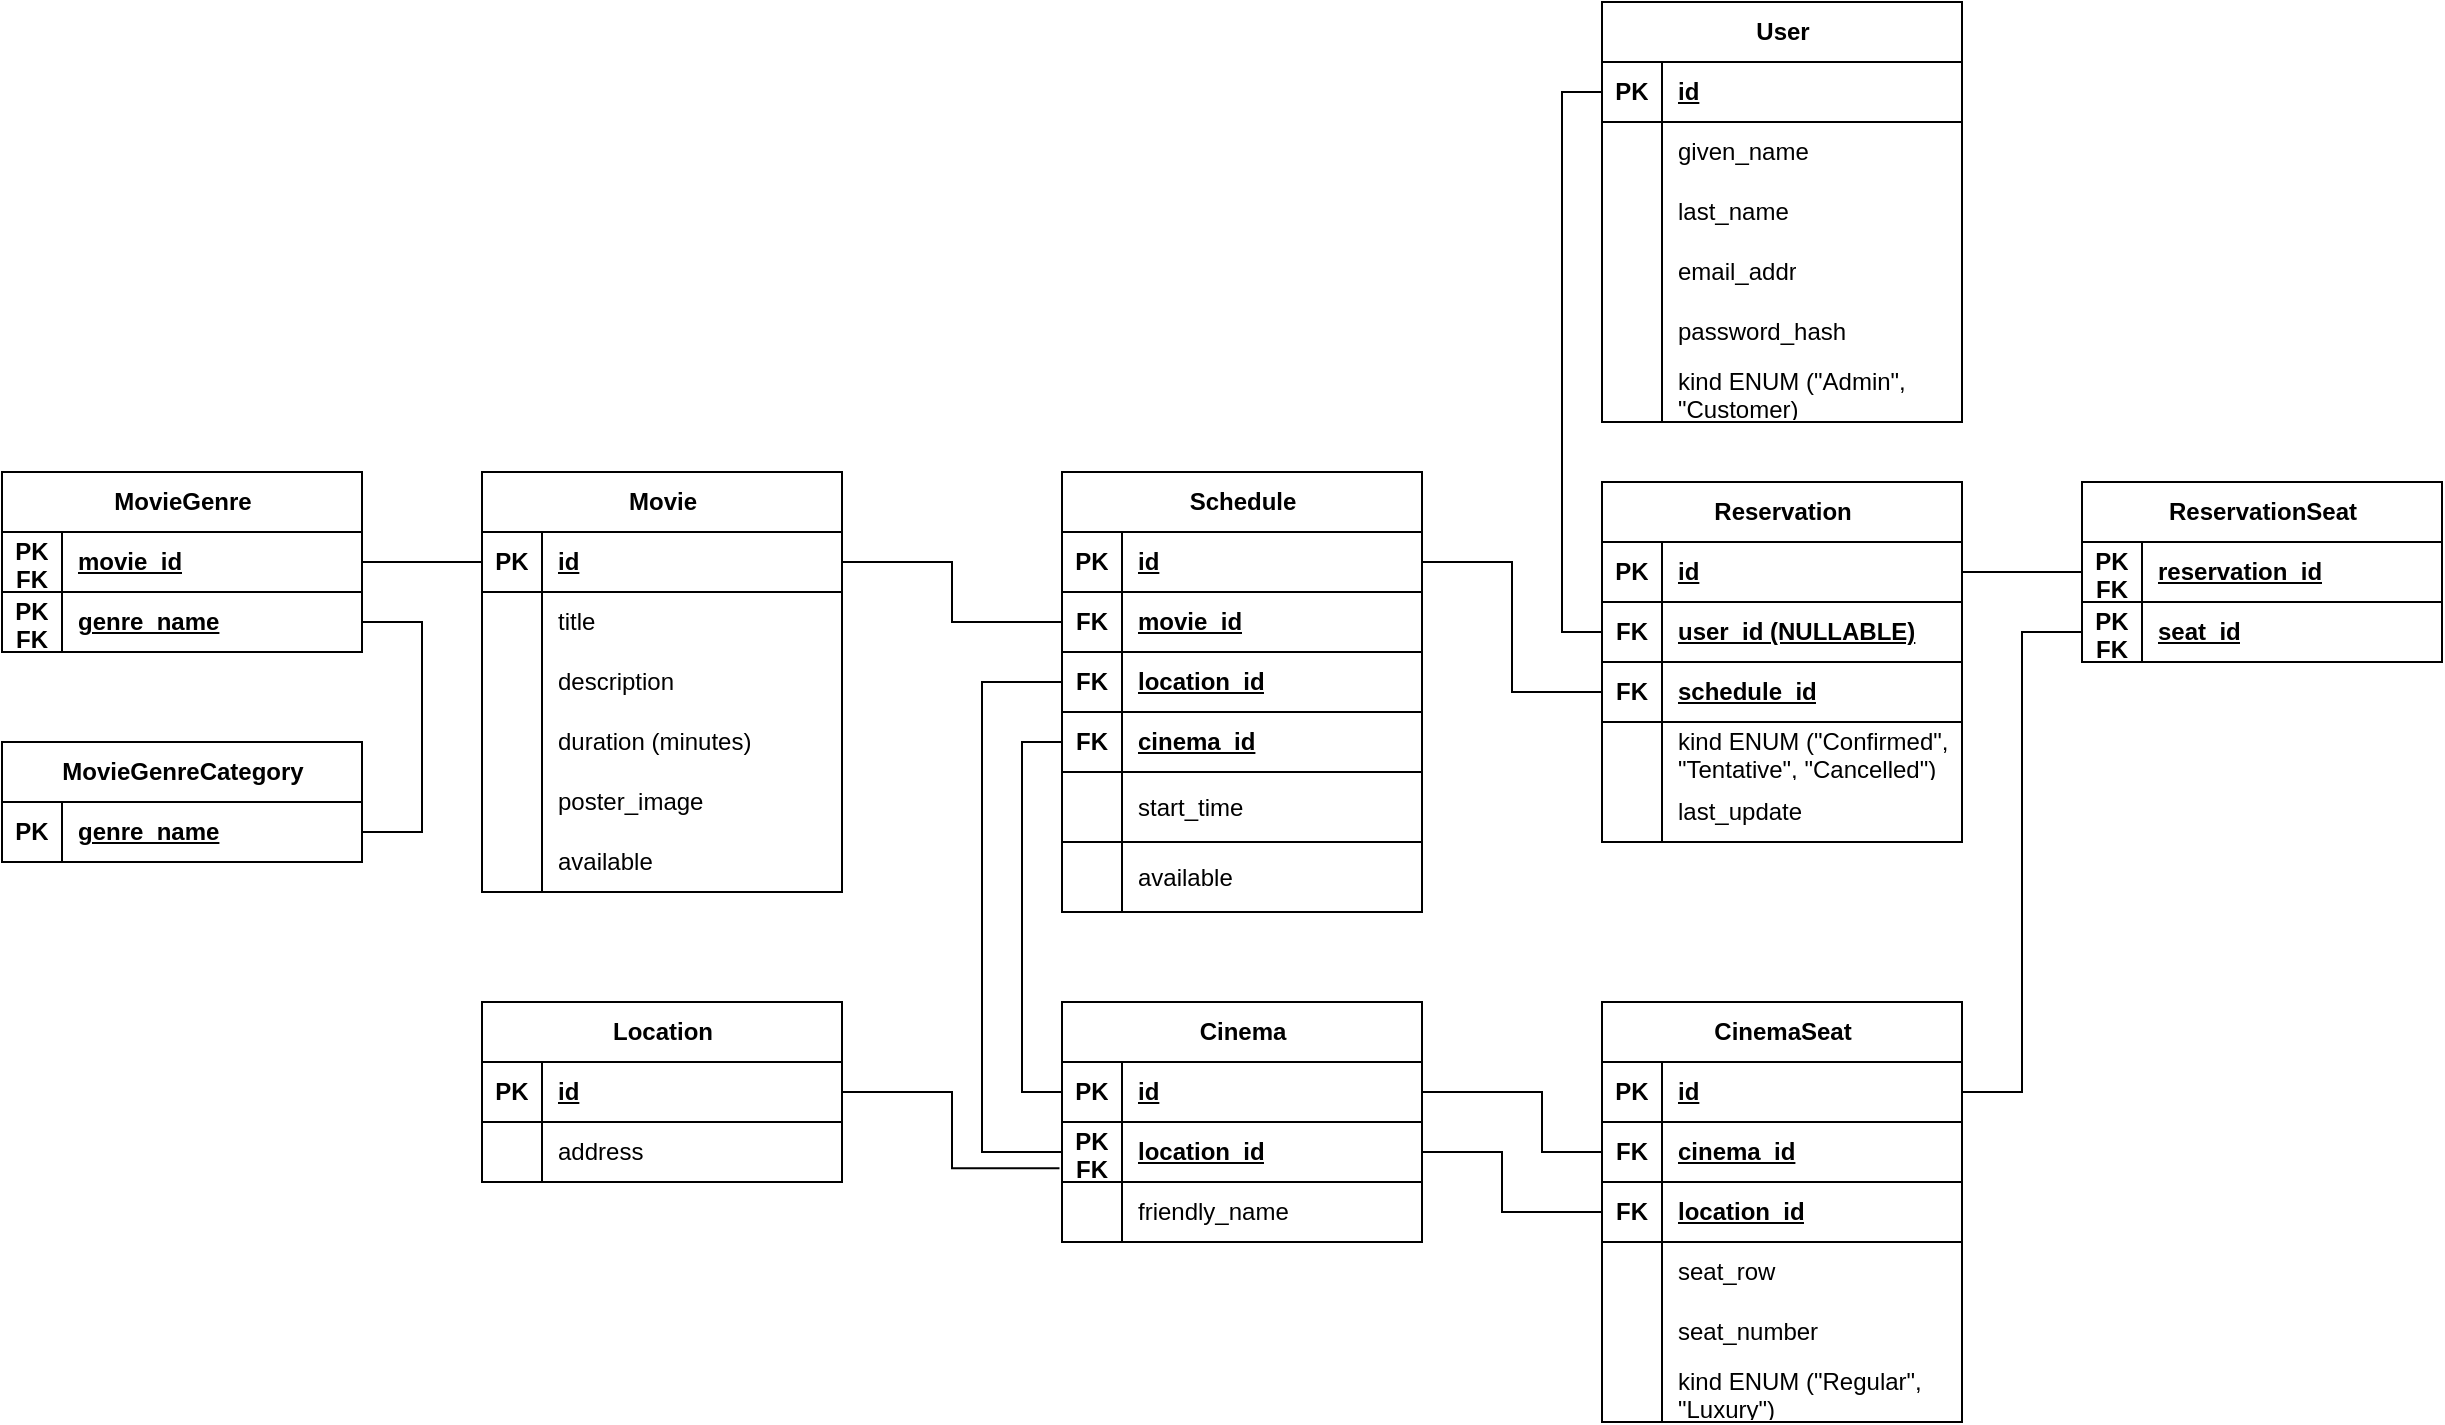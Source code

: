 <mxfile version="28.0.7">
  <diagram name="Page-1" id="t6kAcGHYPoin-DzqdT0W">
    <mxGraphModel dx="627" dy="1162" grid="1" gridSize="10" guides="1" tooltips="1" connect="1" arrows="1" fold="1" page="1" pageScale="1" pageWidth="850" pageHeight="1100" math="0" shadow="0">
      <root>
        <mxCell id="0" />
        <mxCell id="1" parent="0" />
        <mxCell id="CdNAiVSi3l36GV0C62oO-1" value="CinemaSeat" style="shape=table;startSize=30;container=1;collapsible=1;childLayout=tableLayout;fixedRows=1;rowLines=0;fontStyle=1;align=center;resizeLast=1;html=1;" vertex="1" parent="1">
          <mxGeometry x="840" y="540" width="180" height="210" as="geometry" />
        </mxCell>
        <mxCell id="CdNAiVSi3l36GV0C62oO-2" value="" style="shape=tableRow;horizontal=0;startSize=0;swimlaneHead=0;swimlaneBody=0;fillColor=none;collapsible=0;dropTarget=0;points=[[0,0.5],[1,0.5]];portConstraint=eastwest;top=0;left=0;right=0;bottom=1;" vertex="1" parent="CdNAiVSi3l36GV0C62oO-1">
          <mxGeometry y="30" width="180" height="30" as="geometry" />
        </mxCell>
        <mxCell id="CdNAiVSi3l36GV0C62oO-3" value="PK" style="shape=partialRectangle;connectable=0;fillColor=none;top=0;left=0;bottom=0;right=0;fontStyle=1;overflow=hidden;whiteSpace=wrap;html=1;" vertex="1" parent="CdNAiVSi3l36GV0C62oO-2">
          <mxGeometry width="30" height="30" as="geometry">
            <mxRectangle width="30" height="30" as="alternateBounds" />
          </mxGeometry>
        </mxCell>
        <mxCell id="CdNAiVSi3l36GV0C62oO-4" value="id" style="shape=partialRectangle;connectable=0;fillColor=none;top=0;left=0;bottom=0;right=0;align=left;spacingLeft=6;fontStyle=5;overflow=hidden;whiteSpace=wrap;html=1;" vertex="1" parent="CdNAiVSi3l36GV0C62oO-2">
          <mxGeometry x="30" width="150" height="30" as="geometry">
            <mxRectangle width="150" height="30" as="alternateBounds" />
          </mxGeometry>
        </mxCell>
        <mxCell id="CdNAiVSi3l36GV0C62oO-5" style="shape=tableRow;horizontal=0;startSize=0;swimlaneHead=0;swimlaneBody=0;fillColor=none;collapsible=0;dropTarget=0;points=[[0,0.5],[1,0.5]];portConstraint=eastwest;top=0;left=0;right=0;bottom=1;" vertex="1" parent="CdNAiVSi3l36GV0C62oO-1">
          <mxGeometry y="60" width="180" height="30" as="geometry" />
        </mxCell>
        <mxCell id="CdNAiVSi3l36GV0C62oO-6" value="FK" style="shape=partialRectangle;connectable=0;fillColor=none;top=0;left=0;bottom=0;right=0;fontStyle=1;overflow=hidden;whiteSpace=wrap;html=1;" vertex="1" parent="CdNAiVSi3l36GV0C62oO-5">
          <mxGeometry width="30" height="30" as="geometry">
            <mxRectangle width="30" height="30" as="alternateBounds" />
          </mxGeometry>
        </mxCell>
        <mxCell id="CdNAiVSi3l36GV0C62oO-7" value="cinema_id" style="shape=partialRectangle;connectable=0;fillColor=none;top=0;left=0;bottom=0;right=0;align=left;spacingLeft=6;fontStyle=5;overflow=hidden;whiteSpace=wrap;html=1;" vertex="1" parent="CdNAiVSi3l36GV0C62oO-5">
          <mxGeometry x="30" width="150" height="30" as="geometry">
            <mxRectangle width="150" height="30" as="alternateBounds" />
          </mxGeometry>
        </mxCell>
        <mxCell id="CdNAiVSi3l36GV0C62oO-8" style="shape=tableRow;horizontal=0;startSize=0;swimlaneHead=0;swimlaneBody=0;fillColor=none;collapsible=0;dropTarget=0;points=[[0,0.5],[1,0.5]];portConstraint=eastwest;top=0;left=0;right=0;bottom=1;" vertex="1" parent="CdNAiVSi3l36GV0C62oO-1">
          <mxGeometry y="90" width="180" height="30" as="geometry" />
        </mxCell>
        <mxCell id="CdNAiVSi3l36GV0C62oO-9" value="FK" style="shape=partialRectangle;connectable=0;fillColor=none;top=0;left=0;bottom=0;right=0;fontStyle=1;overflow=hidden;whiteSpace=wrap;html=1;" vertex="1" parent="CdNAiVSi3l36GV0C62oO-8">
          <mxGeometry width="30" height="30" as="geometry">
            <mxRectangle width="30" height="30" as="alternateBounds" />
          </mxGeometry>
        </mxCell>
        <mxCell id="CdNAiVSi3l36GV0C62oO-10" value="location_id" style="shape=partialRectangle;connectable=0;fillColor=none;top=0;left=0;bottom=0;right=0;align=left;spacingLeft=6;fontStyle=5;overflow=hidden;whiteSpace=wrap;html=1;" vertex="1" parent="CdNAiVSi3l36GV0C62oO-8">
          <mxGeometry x="30" width="150" height="30" as="geometry">
            <mxRectangle width="150" height="30" as="alternateBounds" />
          </mxGeometry>
        </mxCell>
        <mxCell id="CdNAiVSi3l36GV0C62oO-11" style="shape=tableRow;horizontal=0;startSize=0;swimlaneHead=0;swimlaneBody=0;fillColor=none;collapsible=0;dropTarget=0;points=[[0,0.5],[1,0.5]];portConstraint=eastwest;top=0;left=0;right=0;bottom=0;" vertex="1" parent="CdNAiVSi3l36GV0C62oO-1">
          <mxGeometry y="120" width="180" height="30" as="geometry" />
        </mxCell>
        <mxCell id="CdNAiVSi3l36GV0C62oO-12" style="shape=partialRectangle;connectable=0;fillColor=none;top=0;left=0;bottom=0;right=0;editable=1;overflow=hidden;whiteSpace=wrap;html=1;" vertex="1" parent="CdNAiVSi3l36GV0C62oO-11">
          <mxGeometry width="30" height="30" as="geometry">
            <mxRectangle width="30" height="30" as="alternateBounds" />
          </mxGeometry>
        </mxCell>
        <mxCell id="CdNAiVSi3l36GV0C62oO-13" value="seat_row" style="shape=partialRectangle;connectable=0;fillColor=none;top=0;left=0;bottom=0;right=0;align=left;spacingLeft=6;overflow=hidden;whiteSpace=wrap;html=1;" vertex="1" parent="CdNAiVSi3l36GV0C62oO-11">
          <mxGeometry x="30" width="150" height="30" as="geometry">
            <mxRectangle width="150" height="30" as="alternateBounds" />
          </mxGeometry>
        </mxCell>
        <mxCell id="CdNAiVSi3l36GV0C62oO-14" style="shape=tableRow;horizontal=0;startSize=0;swimlaneHead=0;swimlaneBody=0;fillColor=none;collapsible=0;dropTarget=0;points=[[0,0.5],[1,0.5]];portConstraint=eastwest;top=0;left=0;right=0;bottom=0;" vertex="1" parent="CdNAiVSi3l36GV0C62oO-1">
          <mxGeometry y="150" width="180" height="30" as="geometry" />
        </mxCell>
        <mxCell id="CdNAiVSi3l36GV0C62oO-15" style="shape=partialRectangle;connectable=0;fillColor=none;top=0;left=0;bottom=0;right=0;editable=1;overflow=hidden;whiteSpace=wrap;html=1;" vertex="1" parent="CdNAiVSi3l36GV0C62oO-14">
          <mxGeometry width="30" height="30" as="geometry">
            <mxRectangle width="30" height="30" as="alternateBounds" />
          </mxGeometry>
        </mxCell>
        <mxCell id="CdNAiVSi3l36GV0C62oO-16" value="seat_number" style="shape=partialRectangle;connectable=0;fillColor=none;top=0;left=0;bottom=0;right=0;align=left;spacingLeft=6;overflow=hidden;whiteSpace=wrap;html=1;" vertex="1" parent="CdNAiVSi3l36GV0C62oO-14">
          <mxGeometry x="30" width="150" height="30" as="geometry">
            <mxRectangle width="150" height="30" as="alternateBounds" />
          </mxGeometry>
        </mxCell>
        <mxCell id="CdNAiVSi3l36GV0C62oO-17" value="" style="shape=tableRow;horizontal=0;startSize=0;swimlaneHead=0;swimlaneBody=0;fillColor=none;collapsible=0;dropTarget=0;points=[[0,0.5],[1,0.5]];portConstraint=eastwest;top=0;left=0;right=0;bottom=0;" vertex="1" parent="CdNAiVSi3l36GV0C62oO-1">
          <mxGeometry y="180" width="180" height="30" as="geometry" />
        </mxCell>
        <mxCell id="CdNAiVSi3l36GV0C62oO-18" value="" style="shape=partialRectangle;connectable=0;fillColor=none;top=0;left=0;bottom=0;right=0;editable=1;overflow=hidden;whiteSpace=wrap;html=1;" vertex="1" parent="CdNAiVSi3l36GV0C62oO-17">
          <mxGeometry width="30" height="30" as="geometry">
            <mxRectangle width="30" height="30" as="alternateBounds" />
          </mxGeometry>
        </mxCell>
        <mxCell id="CdNAiVSi3l36GV0C62oO-19" value="kind ENUM (&quot;Regular&quot;, &quot;Luxury&quot;)" style="shape=partialRectangle;connectable=0;fillColor=none;top=0;left=0;bottom=0;right=0;align=left;spacingLeft=6;overflow=hidden;whiteSpace=wrap;html=1;" vertex="1" parent="CdNAiVSi3l36GV0C62oO-17">
          <mxGeometry x="30" width="150" height="30" as="geometry">
            <mxRectangle width="150" height="30" as="alternateBounds" />
          </mxGeometry>
        </mxCell>
        <mxCell id="CdNAiVSi3l36GV0C62oO-20" value="Cinema" style="shape=table;startSize=30;container=1;collapsible=1;childLayout=tableLayout;fixedRows=1;rowLines=0;fontStyle=1;align=center;resizeLast=1;html=1;" vertex="1" parent="1">
          <mxGeometry x="570" y="540" width="180" height="120" as="geometry" />
        </mxCell>
        <mxCell id="CdNAiVSi3l36GV0C62oO-21" value="" style="shape=tableRow;horizontal=0;startSize=0;swimlaneHead=0;swimlaneBody=0;fillColor=none;collapsible=0;dropTarget=0;points=[[0,0.5],[1,0.5]];portConstraint=eastwest;top=0;left=0;right=0;bottom=1;" vertex="1" parent="CdNAiVSi3l36GV0C62oO-20">
          <mxGeometry y="30" width="180" height="30" as="geometry" />
        </mxCell>
        <mxCell id="CdNAiVSi3l36GV0C62oO-22" value="PK" style="shape=partialRectangle;connectable=0;fillColor=none;top=0;left=0;bottom=0;right=0;fontStyle=1;overflow=hidden;whiteSpace=wrap;html=1;" vertex="1" parent="CdNAiVSi3l36GV0C62oO-21">
          <mxGeometry width="30" height="30" as="geometry">
            <mxRectangle width="30" height="30" as="alternateBounds" />
          </mxGeometry>
        </mxCell>
        <mxCell id="CdNAiVSi3l36GV0C62oO-23" value="id" style="shape=partialRectangle;connectable=0;fillColor=none;top=0;left=0;bottom=0;right=0;align=left;spacingLeft=6;fontStyle=5;overflow=hidden;whiteSpace=wrap;html=1;" vertex="1" parent="CdNAiVSi3l36GV0C62oO-21">
          <mxGeometry x="30" width="150" height="30" as="geometry">
            <mxRectangle width="150" height="30" as="alternateBounds" />
          </mxGeometry>
        </mxCell>
        <mxCell id="CdNAiVSi3l36GV0C62oO-24" style="shape=tableRow;horizontal=0;startSize=0;swimlaneHead=0;swimlaneBody=0;fillColor=none;collapsible=0;dropTarget=0;points=[[0,0.5],[1,0.5]];portConstraint=eastwest;top=0;left=0;right=0;bottom=1;" vertex="1" parent="CdNAiVSi3l36GV0C62oO-20">
          <mxGeometry y="60" width="180" height="30" as="geometry" />
        </mxCell>
        <mxCell id="CdNAiVSi3l36GV0C62oO-25" value="&lt;div&gt;PK&lt;/div&gt;&lt;div&gt;FK&lt;/div&gt;" style="shape=partialRectangle;connectable=0;fillColor=none;top=0;left=0;bottom=0;right=0;fontStyle=1;overflow=hidden;whiteSpace=wrap;html=1;" vertex="1" parent="CdNAiVSi3l36GV0C62oO-24">
          <mxGeometry width="30" height="30" as="geometry">
            <mxRectangle width="30" height="30" as="alternateBounds" />
          </mxGeometry>
        </mxCell>
        <mxCell id="CdNAiVSi3l36GV0C62oO-26" value="location_id" style="shape=partialRectangle;connectable=0;fillColor=none;top=0;left=0;bottom=0;right=0;align=left;spacingLeft=6;fontStyle=5;overflow=hidden;whiteSpace=wrap;html=1;" vertex="1" parent="CdNAiVSi3l36GV0C62oO-24">
          <mxGeometry x="30" width="150" height="30" as="geometry">
            <mxRectangle width="150" height="30" as="alternateBounds" />
          </mxGeometry>
        </mxCell>
        <mxCell id="CdNAiVSi3l36GV0C62oO-27" value="" style="shape=tableRow;horizontal=0;startSize=0;swimlaneHead=0;swimlaneBody=0;fillColor=none;collapsible=0;dropTarget=0;points=[[0,0.5],[1,0.5]];portConstraint=eastwest;top=0;left=0;right=0;bottom=0;" vertex="1" parent="CdNAiVSi3l36GV0C62oO-20">
          <mxGeometry y="90" width="180" height="30" as="geometry" />
        </mxCell>
        <mxCell id="CdNAiVSi3l36GV0C62oO-28" value="" style="shape=partialRectangle;connectable=0;fillColor=none;top=0;left=0;bottom=0;right=0;editable=1;overflow=hidden;whiteSpace=wrap;html=1;" vertex="1" parent="CdNAiVSi3l36GV0C62oO-27">
          <mxGeometry width="30" height="30" as="geometry">
            <mxRectangle width="30" height="30" as="alternateBounds" />
          </mxGeometry>
        </mxCell>
        <mxCell id="CdNAiVSi3l36GV0C62oO-29" value="friendly_name" style="shape=partialRectangle;connectable=0;fillColor=none;top=0;left=0;bottom=0;right=0;align=left;spacingLeft=6;overflow=hidden;whiteSpace=wrap;html=1;" vertex="1" parent="CdNAiVSi3l36GV0C62oO-27">
          <mxGeometry x="30" width="150" height="30" as="geometry">
            <mxRectangle width="150" height="30" as="alternateBounds" />
          </mxGeometry>
        </mxCell>
        <mxCell id="CdNAiVSi3l36GV0C62oO-30" style="edgeStyle=orthogonalEdgeStyle;rounded=0;orthogonalLoop=1;jettySize=auto;html=1;exitX=0;exitY=0.5;exitDx=0;exitDy=0;entryX=1;entryY=0.5;entryDx=0;entryDy=0;endArrow=none;endFill=0;jumpStyle=arc;jumpSize=12;" edge="1" parent="1" source="CdNAiVSi3l36GV0C62oO-5" target="CdNAiVSi3l36GV0C62oO-21">
          <mxGeometry relative="1" as="geometry">
            <Array as="points">
              <mxPoint x="810" y="615" />
              <mxPoint x="810" y="585" />
            </Array>
          </mxGeometry>
        </mxCell>
        <mxCell id="CdNAiVSi3l36GV0C62oO-31" style="edgeStyle=orthogonalEdgeStyle;rounded=0;orthogonalLoop=1;jettySize=auto;html=1;exitX=0;exitY=0.5;exitDx=0;exitDy=0;entryX=1;entryY=0.5;entryDx=0;entryDy=0;endArrow=none;endFill=0;" edge="1" parent="1" source="CdNAiVSi3l36GV0C62oO-8" target="CdNAiVSi3l36GV0C62oO-24">
          <mxGeometry relative="1" as="geometry">
            <Array as="points">
              <mxPoint x="790" y="645" />
              <mxPoint x="790" y="615" />
            </Array>
          </mxGeometry>
        </mxCell>
        <mxCell id="CdNAiVSi3l36GV0C62oO-32" value="Location" style="shape=table;startSize=30;container=1;collapsible=1;childLayout=tableLayout;fixedRows=1;rowLines=0;fontStyle=1;align=center;resizeLast=1;html=1;" vertex="1" parent="1">
          <mxGeometry x="280" y="540" width="180" height="90" as="geometry" />
        </mxCell>
        <mxCell id="CdNAiVSi3l36GV0C62oO-33" value="" style="shape=tableRow;horizontal=0;startSize=0;swimlaneHead=0;swimlaneBody=0;fillColor=none;collapsible=0;dropTarget=0;points=[[0,0.5],[1,0.5]];portConstraint=eastwest;top=0;left=0;right=0;bottom=1;" vertex="1" parent="CdNAiVSi3l36GV0C62oO-32">
          <mxGeometry y="30" width="180" height="30" as="geometry" />
        </mxCell>
        <mxCell id="CdNAiVSi3l36GV0C62oO-34" value="PK" style="shape=partialRectangle;connectable=0;fillColor=none;top=0;left=0;bottom=0;right=0;fontStyle=1;overflow=hidden;whiteSpace=wrap;html=1;" vertex="1" parent="CdNAiVSi3l36GV0C62oO-33">
          <mxGeometry width="30" height="30" as="geometry">
            <mxRectangle width="30" height="30" as="alternateBounds" />
          </mxGeometry>
        </mxCell>
        <mxCell id="CdNAiVSi3l36GV0C62oO-35" value="id" style="shape=partialRectangle;connectable=0;fillColor=none;top=0;left=0;bottom=0;right=0;align=left;spacingLeft=6;fontStyle=5;overflow=hidden;whiteSpace=wrap;html=1;" vertex="1" parent="CdNAiVSi3l36GV0C62oO-33">
          <mxGeometry x="30" width="150" height="30" as="geometry">
            <mxRectangle width="150" height="30" as="alternateBounds" />
          </mxGeometry>
        </mxCell>
        <mxCell id="CdNAiVSi3l36GV0C62oO-36" value="" style="shape=tableRow;horizontal=0;startSize=0;swimlaneHead=0;swimlaneBody=0;fillColor=none;collapsible=0;dropTarget=0;points=[[0,0.5],[1,0.5]];portConstraint=eastwest;top=0;left=0;right=0;bottom=0;" vertex="1" parent="CdNAiVSi3l36GV0C62oO-32">
          <mxGeometry y="60" width="180" height="30" as="geometry" />
        </mxCell>
        <mxCell id="CdNAiVSi3l36GV0C62oO-37" value="" style="shape=partialRectangle;connectable=0;fillColor=none;top=0;left=0;bottom=0;right=0;editable=1;overflow=hidden;whiteSpace=wrap;html=1;" vertex="1" parent="CdNAiVSi3l36GV0C62oO-36">
          <mxGeometry width="30" height="30" as="geometry">
            <mxRectangle width="30" height="30" as="alternateBounds" />
          </mxGeometry>
        </mxCell>
        <mxCell id="CdNAiVSi3l36GV0C62oO-38" value="address" style="shape=partialRectangle;connectable=0;fillColor=none;top=0;left=0;bottom=0;right=0;align=left;spacingLeft=6;overflow=hidden;whiteSpace=wrap;html=1;" vertex="1" parent="CdNAiVSi3l36GV0C62oO-36">
          <mxGeometry x="30" width="150" height="30" as="geometry">
            <mxRectangle width="150" height="30" as="alternateBounds" />
          </mxGeometry>
        </mxCell>
        <mxCell id="CdNAiVSi3l36GV0C62oO-39" style="edgeStyle=orthogonalEdgeStyle;shape=connector;rounded=0;jumpStyle=arc;jumpSize=12;orthogonalLoop=1;jettySize=auto;html=1;exitX=-0.007;exitY=0.769;exitDx=0;exitDy=0;entryX=1;entryY=0.5;entryDx=0;entryDy=0;strokeColor=default;align=center;verticalAlign=middle;fontFamily=Helvetica;fontSize=11;fontColor=default;labelBackgroundColor=default;endArrow=none;endFill=0;exitPerimeter=0;" edge="1" parent="1" source="CdNAiVSi3l36GV0C62oO-24" target="CdNAiVSi3l36GV0C62oO-33">
          <mxGeometry relative="1" as="geometry" />
        </mxCell>
        <mxCell id="CdNAiVSi3l36GV0C62oO-40" value="Schedule" style="shape=table;startSize=30;container=1;collapsible=1;childLayout=tableLayout;fixedRows=1;rowLines=0;fontStyle=1;align=center;resizeLast=1;html=1;" vertex="1" parent="1">
          <mxGeometry x="570" y="275" width="180" height="220" as="geometry" />
        </mxCell>
        <mxCell id="CdNAiVSi3l36GV0C62oO-41" value="" style="shape=tableRow;horizontal=0;startSize=0;swimlaneHead=0;swimlaneBody=0;fillColor=none;collapsible=0;dropTarget=0;points=[[0,0.5],[1,0.5]];portConstraint=eastwest;top=0;left=0;right=0;bottom=1;" vertex="1" parent="CdNAiVSi3l36GV0C62oO-40">
          <mxGeometry y="30" width="180" height="30" as="geometry" />
        </mxCell>
        <mxCell id="CdNAiVSi3l36GV0C62oO-42" value="PK" style="shape=partialRectangle;connectable=0;fillColor=none;top=0;left=0;bottom=0;right=0;fontStyle=1;overflow=hidden;whiteSpace=wrap;html=1;" vertex="1" parent="CdNAiVSi3l36GV0C62oO-41">
          <mxGeometry width="30" height="30" as="geometry">
            <mxRectangle width="30" height="30" as="alternateBounds" />
          </mxGeometry>
        </mxCell>
        <mxCell id="CdNAiVSi3l36GV0C62oO-43" value="id" style="shape=partialRectangle;connectable=0;fillColor=none;top=0;left=0;bottom=0;right=0;align=left;spacingLeft=6;fontStyle=5;overflow=hidden;whiteSpace=wrap;html=1;" vertex="1" parent="CdNAiVSi3l36GV0C62oO-41">
          <mxGeometry x="30" width="150" height="30" as="geometry">
            <mxRectangle width="150" height="30" as="alternateBounds" />
          </mxGeometry>
        </mxCell>
        <mxCell id="CdNAiVSi3l36GV0C62oO-44" style="shape=tableRow;horizontal=0;startSize=0;swimlaneHead=0;swimlaneBody=0;fillColor=none;collapsible=0;dropTarget=0;points=[[0,0.5],[1,0.5]];portConstraint=eastwest;top=0;left=0;right=0;bottom=1;" vertex="1" parent="CdNAiVSi3l36GV0C62oO-40">
          <mxGeometry y="60" width="180" height="30" as="geometry" />
        </mxCell>
        <mxCell id="CdNAiVSi3l36GV0C62oO-45" value="FK" style="shape=partialRectangle;connectable=0;fillColor=none;top=0;left=0;bottom=0;right=0;fontStyle=1;overflow=hidden;whiteSpace=wrap;html=1;" vertex="1" parent="CdNAiVSi3l36GV0C62oO-44">
          <mxGeometry width="30" height="30" as="geometry">
            <mxRectangle width="30" height="30" as="alternateBounds" />
          </mxGeometry>
        </mxCell>
        <mxCell id="CdNAiVSi3l36GV0C62oO-46" value="movie_id" style="shape=partialRectangle;connectable=0;fillColor=none;top=0;left=0;bottom=0;right=0;align=left;spacingLeft=6;fontStyle=5;overflow=hidden;whiteSpace=wrap;html=1;" vertex="1" parent="CdNAiVSi3l36GV0C62oO-44">
          <mxGeometry x="30" width="150" height="30" as="geometry">
            <mxRectangle width="150" height="30" as="alternateBounds" />
          </mxGeometry>
        </mxCell>
        <mxCell id="CdNAiVSi3l36GV0C62oO-47" style="shape=tableRow;horizontal=0;startSize=0;swimlaneHead=0;swimlaneBody=0;fillColor=none;collapsible=0;dropTarget=0;points=[[0,0.5],[1,0.5]];portConstraint=eastwest;top=0;left=0;right=0;bottom=1;" vertex="1" parent="CdNAiVSi3l36GV0C62oO-40">
          <mxGeometry y="90" width="180" height="30" as="geometry" />
        </mxCell>
        <mxCell id="CdNAiVSi3l36GV0C62oO-48" value="FK" style="shape=partialRectangle;connectable=0;fillColor=none;top=0;left=0;bottom=0;right=0;fontStyle=1;overflow=hidden;whiteSpace=wrap;html=1;" vertex="1" parent="CdNAiVSi3l36GV0C62oO-47">
          <mxGeometry width="30" height="30" as="geometry">
            <mxRectangle width="30" height="30" as="alternateBounds" />
          </mxGeometry>
        </mxCell>
        <mxCell id="CdNAiVSi3l36GV0C62oO-49" value="location_id" style="shape=partialRectangle;connectable=0;fillColor=none;top=0;left=0;bottom=0;right=0;align=left;spacingLeft=6;fontStyle=5;overflow=hidden;whiteSpace=wrap;html=1;" vertex="1" parent="CdNAiVSi3l36GV0C62oO-47">
          <mxGeometry x="30" width="150" height="30" as="geometry">
            <mxRectangle width="150" height="30" as="alternateBounds" />
          </mxGeometry>
        </mxCell>
        <mxCell id="CdNAiVSi3l36GV0C62oO-50" style="shape=tableRow;horizontal=0;startSize=0;swimlaneHead=0;swimlaneBody=0;fillColor=none;collapsible=0;dropTarget=0;points=[[0,0.5],[1,0.5]];portConstraint=eastwest;top=0;left=0;right=0;bottom=1;" vertex="1" parent="CdNAiVSi3l36GV0C62oO-40">
          <mxGeometry y="120" width="180" height="30" as="geometry" />
        </mxCell>
        <mxCell id="CdNAiVSi3l36GV0C62oO-51" value="FK" style="shape=partialRectangle;connectable=0;fillColor=none;top=0;left=0;bottom=0;right=0;fontStyle=1;overflow=hidden;whiteSpace=wrap;html=1;" vertex="1" parent="CdNAiVSi3l36GV0C62oO-50">
          <mxGeometry width="30" height="30" as="geometry">
            <mxRectangle width="30" height="30" as="alternateBounds" />
          </mxGeometry>
        </mxCell>
        <mxCell id="CdNAiVSi3l36GV0C62oO-52" value="cinema_id" style="shape=partialRectangle;connectable=0;fillColor=none;top=0;left=0;bottom=0;right=0;align=left;spacingLeft=6;fontStyle=5;overflow=hidden;whiteSpace=wrap;html=1;" vertex="1" parent="CdNAiVSi3l36GV0C62oO-50">
          <mxGeometry x="30" width="150" height="30" as="geometry">
            <mxRectangle width="150" height="30" as="alternateBounds" />
          </mxGeometry>
        </mxCell>
        <mxCell id="CdNAiVSi3l36GV0C62oO-53" style="shape=tableRow;horizontal=0;startSize=0;swimlaneHead=0;swimlaneBody=0;fillColor=none;collapsible=0;dropTarget=0;points=[[0,0.5],[1,0.5]];portConstraint=eastwest;top=0;left=0;right=0;bottom=1;" vertex="1" parent="CdNAiVSi3l36GV0C62oO-40">
          <mxGeometry y="150" width="180" height="35" as="geometry" />
        </mxCell>
        <mxCell id="CdNAiVSi3l36GV0C62oO-54" style="shape=partialRectangle;connectable=0;fillColor=none;top=0;left=0;bottom=0;right=0;fontStyle=1;overflow=hidden;whiteSpace=wrap;html=1;" vertex="1" parent="CdNAiVSi3l36GV0C62oO-53">
          <mxGeometry width="30" height="35" as="geometry">
            <mxRectangle width="30" height="35" as="alternateBounds" />
          </mxGeometry>
        </mxCell>
        <mxCell id="CdNAiVSi3l36GV0C62oO-55" value="start_time" style="shape=partialRectangle;connectable=0;fillColor=none;top=0;left=0;bottom=0;right=0;align=left;spacingLeft=6;fontStyle=0;overflow=hidden;whiteSpace=wrap;html=1;" vertex="1" parent="CdNAiVSi3l36GV0C62oO-53">
          <mxGeometry x="30" width="150" height="35" as="geometry">
            <mxRectangle width="150" height="35" as="alternateBounds" />
          </mxGeometry>
        </mxCell>
        <mxCell id="CdNAiVSi3l36GV0C62oO-137" style="shape=tableRow;horizontal=0;startSize=0;swimlaneHead=0;swimlaneBody=0;fillColor=none;collapsible=0;dropTarget=0;points=[[0,0.5],[1,0.5]];portConstraint=eastwest;top=0;left=0;right=0;bottom=1;" vertex="1" parent="CdNAiVSi3l36GV0C62oO-40">
          <mxGeometry y="185" width="180" height="35" as="geometry" />
        </mxCell>
        <mxCell id="CdNAiVSi3l36GV0C62oO-138" style="shape=partialRectangle;connectable=0;fillColor=none;top=0;left=0;bottom=0;right=0;fontStyle=1;overflow=hidden;whiteSpace=wrap;html=1;" vertex="1" parent="CdNAiVSi3l36GV0C62oO-137">
          <mxGeometry width="30" height="35" as="geometry">
            <mxRectangle width="30" height="35" as="alternateBounds" />
          </mxGeometry>
        </mxCell>
        <mxCell id="CdNAiVSi3l36GV0C62oO-139" value="available" style="shape=partialRectangle;connectable=0;fillColor=none;top=0;left=0;bottom=0;right=0;align=left;spacingLeft=6;fontStyle=0;overflow=hidden;whiteSpace=wrap;html=1;" vertex="1" parent="CdNAiVSi3l36GV0C62oO-137">
          <mxGeometry x="30" width="150" height="35" as="geometry">
            <mxRectangle width="150" height="35" as="alternateBounds" />
          </mxGeometry>
        </mxCell>
        <mxCell id="CdNAiVSi3l36GV0C62oO-56" style="edgeStyle=orthogonalEdgeStyle;shape=connector;rounded=0;jumpStyle=arc;jumpSize=12;orthogonalLoop=1;jettySize=auto;html=1;exitX=0;exitY=0.5;exitDx=0;exitDy=0;entryX=0;entryY=0.5;entryDx=0;entryDy=0;strokeColor=default;align=center;verticalAlign=middle;fontFamily=Helvetica;fontSize=11;fontColor=default;labelBackgroundColor=default;endArrow=none;endFill=0;" edge="1" parent="1" source="CdNAiVSi3l36GV0C62oO-47" target="CdNAiVSi3l36GV0C62oO-24">
          <mxGeometry relative="1" as="geometry">
            <Array as="points">
              <mxPoint x="530" y="380" />
              <mxPoint x="530" y="615" />
            </Array>
          </mxGeometry>
        </mxCell>
        <mxCell id="CdNAiVSi3l36GV0C62oO-57" style="edgeStyle=orthogonalEdgeStyle;shape=connector;rounded=0;jumpStyle=arc;jumpSize=12;orthogonalLoop=1;jettySize=auto;html=1;exitX=0;exitY=0.5;exitDx=0;exitDy=0;entryX=0;entryY=0.5;entryDx=0;entryDy=0;strokeColor=default;align=center;verticalAlign=middle;fontFamily=Helvetica;fontSize=11;fontColor=default;labelBackgroundColor=default;endArrow=none;endFill=0;" edge="1" parent="1" source="CdNAiVSi3l36GV0C62oO-50" target="CdNAiVSi3l36GV0C62oO-21">
          <mxGeometry relative="1" as="geometry" />
        </mxCell>
        <mxCell id="CdNAiVSi3l36GV0C62oO-58" value="Movie" style="shape=table;startSize=30;container=1;collapsible=1;childLayout=tableLayout;fixedRows=1;rowLines=0;fontStyle=1;align=center;resizeLast=1;html=1;" vertex="1" parent="1">
          <mxGeometry x="280" y="275" width="180" height="210" as="geometry" />
        </mxCell>
        <mxCell id="CdNAiVSi3l36GV0C62oO-59" value="" style="shape=tableRow;horizontal=0;startSize=0;swimlaneHead=0;swimlaneBody=0;fillColor=none;collapsible=0;dropTarget=0;points=[[0,0.5],[1,0.5]];portConstraint=eastwest;top=0;left=0;right=0;bottom=1;" vertex="1" parent="CdNAiVSi3l36GV0C62oO-58">
          <mxGeometry y="30" width="180" height="30" as="geometry" />
        </mxCell>
        <mxCell id="CdNAiVSi3l36GV0C62oO-60" value="PK" style="shape=partialRectangle;connectable=0;fillColor=none;top=0;left=0;bottom=0;right=0;fontStyle=1;overflow=hidden;whiteSpace=wrap;html=1;" vertex="1" parent="CdNAiVSi3l36GV0C62oO-59">
          <mxGeometry width="30" height="30" as="geometry">
            <mxRectangle width="30" height="30" as="alternateBounds" />
          </mxGeometry>
        </mxCell>
        <mxCell id="CdNAiVSi3l36GV0C62oO-61" value="id" style="shape=partialRectangle;connectable=0;fillColor=none;top=0;left=0;bottom=0;right=0;align=left;spacingLeft=6;fontStyle=5;overflow=hidden;whiteSpace=wrap;html=1;" vertex="1" parent="CdNAiVSi3l36GV0C62oO-59">
          <mxGeometry x="30" width="150" height="30" as="geometry">
            <mxRectangle width="150" height="30" as="alternateBounds" />
          </mxGeometry>
        </mxCell>
        <mxCell id="CdNAiVSi3l36GV0C62oO-62" value="" style="shape=tableRow;horizontal=0;startSize=0;swimlaneHead=0;swimlaneBody=0;fillColor=none;collapsible=0;dropTarget=0;points=[[0,0.5],[1,0.5]];portConstraint=eastwest;top=0;left=0;right=0;bottom=0;" vertex="1" parent="CdNAiVSi3l36GV0C62oO-58">
          <mxGeometry y="60" width="180" height="30" as="geometry" />
        </mxCell>
        <mxCell id="CdNAiVSi3l36GV0C62oO-63" value="" style="shape=partialRectangle;connectable=0;fillColor=none;top=0;left=0;bottom=0;right=0;editable=1;overflow=hidden;whiteSpace=wrap;html=1;" vertex="1" parent="CdNAiVSi3l36GV0C62oO-62">
          <mxGeometry width="30" height="30" as="geometry">
            <mxRectangle width="30" height="30" as="alternateBounds" />
          </mxGeometry>
        </mxCell>
        <mxCell id="CdNAiVSi3l36GV0C62oO-64" value="title" style="shape=partialRectangle;connectable=0;fillColor=none;top=0;left=0;bottom=0;right=0;align=left;spacingLeft=6;overflow=hidden;whiteSpace=wrap;html=1;" vertex="1" parent="CdNAiVSi3l36GV0C62oO-62">
          <mxGeometry x="30" width="150" height="30" as="geometry">
            <mxRectangle width="150" height="30" as="alternateBounds" />
          </mxGeometry>
        </mxCell>
        <mxCell id="CdNAiVSi3l36GV0C62oO-65" value="" style="shape=tableRow;horizontal=0;startSize=0;swimlaneHead=0;swimlaneBody=0;fillColor=none;collapsible=0;dropTarget=0;points=[[0,0.5],[1,0.5]];portConstraint=eastwest;top=0;left=0;right=0;bottom=0;" vertex="1" parent="CdNAiVSi3l36GV0C62oO-58">
          <mxGeometry y="90" width="180" height="30" as="geometry" />
        </mxCell>
        <mxCell id="CdNAiVSi3l36GV0C62oO-66" value="" style="shape=partialRectangle;connectable=0;fillColor=none;top=0;left=0;bottom=0;right=0;editable=1;overflow=hidden;whiteSpace=wrap;html=1;" vertex="1" parent="CdNAiVSi3l36GV0C62oO-65">
          <mxGeometry width="30" height="30" as="geometry">
            <mxRectangle width="30" height="30" as="alternateBounds" />
          </mxGeometry>
        </mxCell>
        <mxCell id="CdNAiVSi3l36GV0C62oO-67" value="description" style="shape=partialRectangle;connectable=0;fillColor=none;top=0;left=0;bottom=0;right=0;align=left;spacingLeft=6;overflow=hidden;whiteSpace=wrap;html=1;" vertex="1" parent="CdNAiVSi3l36GV0C62oO-65">
          <mxGeometry x="30" width="150" height="30" as="geometry">
            <mxRectangle width="150" height="30" as="alternateBounds" />
          </mxGeometry>
        </mxCell>
        <mxCell id="CdNAiVSi3l36GV0C62oO-68" value="" style="shape=tableRow;horizontal=0;startSize=0;swimlaneHead=0;swimlaneBody=0;fillColor=none;collapsible=0;dropTarget=0;points=[[0,0.5],[1,0.5]];portConstraint=eastwest;top=0;left=0;right=0;bottom=0;" vertex="1" parent="CdNAiVSi3l36GV0C62oO-58">
          <mxGeometry y="120" width="180" height="30" as="geometry" />
        </mxCell>
        <mxCell id="CdNAiVSi3l36GV0C62oO-69" value="" style="shape=partialRectangle;connectable=0;fillColor=none;top=0;left=0;bottom=0;right=0;editable=1;overflow=hidden;whiteSpace=wrap;html=1;" vertex="1" parent="CdNAiVSi3l36GV0C62oO-68">
          <mxGeometry width="30" height="30" as="geometry">
            <mxRectangle width="30" height="30" as="alternateBounds" />
          </mxGeometry>
        </mxCell>
        <mxCell id="CdNAiVSi3l36GV0C62oO-70" value="duration (minutes)" style="shape=partialRectangle;connectable=0;fillColor=none;top=0;left=0;bottom=0;right=0;align=left;spacingLeft=6;overflow=hidden;whiteSpace=wrap;html=1;" vertex="1" parent="CdNAiVSi3l36GV0C62oO-68">
          <mxGeometry x="30" width="150" height="30" as="geometry">
            <mxRectangle width="150" height="30" as="alternateBounds" />
          </mxGeometry>
        </mxCell>
        <mxCell id="CdNAiVSi3l36GV0C62oO-71" style="shape=tableRow;horizontal=0;startSize=0;swimlaneHead=0;swimlaneBody=0;fillColor=none;collapsible=0;dropTarget=0;points=[[0,0.5],[1,0.5]];portConstraint=eastwest;top=0;left=0;right=0;bottom=0;" vertex="1" parent="CdNAiVSi3l36GV0C62oO-58">
          <mxGeometry y="150" width="180" height="30" as="geometry" />
        </mxCell>
        <mxCell id="CdNAiVSi3l36GV0C62oO-72" style="shape=partialRectangle;connectable=0;fillColor=none;top=0;left=0;bottom=0;right=0;editable=1;overflow=hidden;whiteSpace=wrap;html=1;" vertex="1" parent="CdNAiVSi3l36GV0C62oO-71">
          <mxGeometry width="30" height="30" as="geometry">
            <mxRectangle width="30" height="30" as="alternateBounds" />
          </mxGeometry>
        </mxCell>
        <mxCell id="CdNAiVSi3l36GV0C62oO-73" value="poster_image" style="shape=partialRectangle;connectable=0;fillColor=none;top=0;left=0;bottom=0;right=0;align=left;spacingLeft=6;overflow=hidden;whiteSpace=wrap;html=1;" vertex="1" parent="CdNAiVSi3l36GV0C62oO-71">
          <mxGeometry x="30" width="150" height="30" as="geometry">
            <mxRectangle width="150" height="30" as="alternateBounds" />
          </mxGeometry>
        </mxCell>
        <mxCell id="CdNAiVSi3l36GV0C62oO-74" style="shape=tableRow;horizontal=0;startSize=0;swimlaneHead=0;swimlaneBody=0;fillColor=none;collapsible=0;dropTarget=0;points=[[0,0.5],[1,0.5]];portConstraint=eastwest;top=0;left=0;right=0;bottom=0;" vertex="1" parent="CdNAiVSi3l36GV0C62oO-58">
          <mxGeometry y="180" width="180" height="30" as="geometry" />
        </mxCell>
        <mxCell id="CdNAiVSi3l36GV0C62oO-75" style="shape=partialRectangle;connectable=0;fillColor=none;top=0;left=0;bottom=0;right=0;editable=1;overflow=hidden;whiteSpace=wrap;html=1;" vertex="1" parent="CdNAiVSi3l36GV0C62oO-74">
          <mxGeometry width="30" height="30" as="geometry">
            <mxRectangle width="30" height="30" as="alternateBounds" />
          </mxGeometry>
        </mxCell>
        <mxCell id="CdNAiVSi3l36GV0C62oO-76" value="available" style="shape=partialRectangle;connectable=0;fillColor=none;top=0;left=0;bottom=0;right=0;align=left;spacingLeft=6;overflow=hidden;whiteSpace=wrap;html=1;" vertex="1" parent="CdNAiVSi3l36GV0C62oO-74">
          <mxGeometry x="30" width="150" height="30" as="geometry">
            <mxRectangle width="150" height="30" as="alternateBounds" />
          </mxGeometry>
        </mxCell>
        <mxCell id="CdNAiVSi3l36GV0C62oO-77" style="edgeStyle=orthogonalEdgeStyle;shape=connector;rounded=0;jumpStyle=arc;jumpSize=12;orthogonalLoop=1;jettySize=auto;html=1;exitX=0;exitY=0.5;exitDx=0;exitDy=0;entryX=1;entryY=0.5;entryDx=0;entryDy=0;strokeColor=default;align=center;verticalAlign=middle;fontFamily=Helvetica;fontSize=11;fontColor=default;labelBackgroundColor=default;endArrow=none;endFill=0;" edge="1" parent="1" source="CdNAiVSi3l36GV0C62oO-44" target="CdNAiVSi3l36GV0C62oO-59">
          <mxGeometry relative="1" as="geometry" />
        </mxCell>
        <mxCell id="CdNAiVSi3l36GV0C62oO-78" value="Reservation" style="shape=table;startSize=30;container=1;collapsible=1;childLayout=tableLayout;fixedRows=1;rowLines=0;fontStyle=1;align=center;resizeLast=1;html=1;" vertex="1" parent="1">
          <mxGeometry x="840" y="280" width="180" height="180" as="geometry" />
        </mxCell>
        <mxCell id="CdNAiVSi3l36GV0C62oO-79" value="" style="shape=tableRow;horizontal=0;startSize=0;swimlaneHead=0;swimlaneBody=0;fillColor=none;collapsible=0;dropTarget=0;points=[[0,0.5],[1,0.5]];portConstraint=eastwest;top=0;left=0;right=0;bottom=1;" vertex="1" parent="CdNAiVSi3l36GV0C62oO-78">
          <mxGeometry y="30" width="180" height="30" as="geometry" />
        </mxCell>
        <mxCell id="CdNAiVSi3l36GV0C62oO-80" value="PK" style="shape=partialRectangle;connectable=0;fillColor=none;top=0;left=0;bottom=0;right=0;fontStyle=1;overflow=hidden;whiteSpace=wrap;html=1;" vertex="1" parent="CdNAiVSi3l36GV0C62oO-79">
          <mxGeometry width="30" height="30" as="geometry">
            <mxRectangle width="30" height="30" as="alternateBounds" />
          </mxGeometry>
        </mxCell>
        <mxCell id="CdNAiVSi3l36GV0C62oO-81" value="id" style="shape=partialRectangle;connectable=0;fillColor=none;top=0;left=0;bottom=0;right=0;align=left;spacingLeft=6;fontStyle=5;overflow=hidden;whiteSpace=wrap;html=1;" vertex="1" parent="CdNAiVSi3l36GV0C62oO-79">
          <mxGeometry x="30" width="150" height="30" as="geometry">
            <mxRectangle width="150" height="30" as="alternateBounds" />
          </mxGeometry>
        </mxCell>
        <mxCell id="CdNAiVSi3l36GV0C62oO-82" style="shape=tableRow;horizontal=0;startSize=0;swimlaneHead=0;swimlaneBody=0;fillColor=none;collapsible=0;dropTarget=0;points=[[0,0.5],[1,0.5]];portConstraint=eastwest;top=0;left=0;right=0;bottom=1;" vertex="1" parent="CdNAiVSi3l36GV0C62oO-78">
          <mxGeometry y="60" width="180" height="30" as="geometry" />
        </mxCell>
        <mxCell id="CdNAiVSi3l36GV0C62oO-83" value="FK" style="shape=partialRectangle;connectable=0;fillColor=none;top=0;left=0;bottom=0;right=0;fontStyle=1;overflow=hidden;whiteSpace=wrap;html=1;" vertex="1" parent="CdNAiVSi3l36GV0C62oO-82">
          <mxGeometry width="30" height="30" as="geometry">
            <mxRectangle width="30" height="30" as="alternateBounds" />
          </mxGeometry>
        </mxCell>
        <mxCell id="CdNAiVSi3l36GV0C62oO-84" value="user_id (NULLABLE)" style="shape=partialRectangle;connectable=0;fillColor=none;top=0;left=0;bottom=0;right=0;align=left;spacingLeft=6;fontStyle=5;overflow=hidden;whiteSpace=wrap;html=1;" vertex="1" parent="CdNAiVSi3l36GV0C62oO-82">
          <mxGeometry x="30" width="150" height="30" as="geometry">
            <mxRectangle width="150" height="30" as="alternateBounds" />
          </mxGeometry>
        </mxCell>
        <mxCell id="CdNAiVSi3l36GV0C62oO-85" style="shape=tableRow;horizontal=0;startSize=0;swimlaneHead=0;swimlaneBody=0;fillColor=none;collapsible=0;dropTarget=0;points=[[0,0.5],[1,0.5]];portConstraint=eastwest;top=0;left=0;right=0;bottom=1;" vertex="1" parent="CdNAiVSi3l36GV0C62oO-78">
          <mxGeometry y="90" width="180" height="30" as="geometry" />
        </mxCell>
        <mxCell id="CdNAiVSi3l36GV0C62oO-86" value="FK" style="shape=partialRectangle;connectable=0;fillColor=none;top=0;left=0;bottom=0;right=0;fontStyle=1;overflow=hidden;whiteSpace=wrap;html=1;" vertex="1" parent="CdNAiVSi3l36GV0C62oO-85">
          <mxGeometry width="30" height="30" as="geometry">
            <mxRectangle width="30" height="30" as="alternateBounds" />
          </mxGeometry>
        </mxCell>
        <mxCell id="CdNAiVSi3l36GV0C62oO-87" value="schedule_id" style="shape=partialRectangle;connectable=0;fillColor=none;top=0;left=0;bottom=0;right=0;align=left;spacingLeft=6;fontStyle=5;overflow=hidden;whiteSpace=wrap;html=1;" vertex="1" parent="CdNAiVSi3l36GV0C62oO-85">
          <mxGeometry x="30" width="150" height="30" as="geometry">
            <mxRectangle width="150" height="30" as="alternateBounds" />
          </mxGeometry>
        </mxCell>
        <mxCell id="CdNAiVSi3l36GV0C62oO-88" value="" style="shape=tableRow;horizontal=0;startSize=0;swimlaneHead=0;swimlaneBody=0;fillColor=none;collapsible=0;dropTarget=0;points=[[0,0.5],[1,0.5]];portConstraint=eastwest;top=0;left=0;right=0;bottom=0;" vertex="1" parent="CdNAiVSi3l36GV0C62oO-78">
          <mxGeometry y="120" width="180" height="30" as="geometry" />
        </mxCell>
        <mxCell id="CdNAiVSi3l36GV0C62oO-89" value="" style="shape=partialRectangle;connectable=0;fillColor=none;top=0;left=0;bottom=0;right=0;editable=1;overflow=hidden;whiteSpace=wrap;html=1;" vertex="1" parent="CdNAiVSi3l36GV0C62oO-88">
          <mxGeometry width="30" height="30" as="geometry">
            <mxRectangle width="30" height="30" as="alternateBounds" />
          </mxGeometry>
        </mxCell>
        <mxCell id="CdNAiVSi3l36GV0C62oO-90" value="&lt;div&gt;kind ENUM (&quot;Confirmed&quot;, &quot;Tentative&quot;, &quot;Cancelled&quot;)&lt;/div&gt;" style="shape=partialRectangle;connectable=0;fillColor=none;top=0;left=0;bottom=0;right=0;align=left;spacingLeft=6;overflow=hidden;whiteSpace=wrap;html=1;" vertex="1" parent="CdNAiVSi3l36GV0C62oO-88">
          <mxGeometry x="30" width="150" height="30" as="geometry">
            <mxRectangle width="150" height="30" as="alternateBounds" />
          </mxGeometry>
        </mxCell>
        <mxCell id="CdNAiVSi3l36GV0C62oO-91" style="shape=tableRow;horizontal=0;startSize=0;swimlaneHead=0;swimlaneBody=0;fillColor=none;collapsible=0;dropTarget=0;points=[[0,0.5],[1,0.5]];portConstraint=eastwest;top=0;left=0;right=0;bottom=0;" vertex="1" parent="CdNAiVSi3l36GV0C62oO-78">
          <mxGeometry y="150" width="180" height="30" as="geometry" />
        </mxCell>
        <mxCell id="CdNAiVSi3l36GV0C62oO-92" style="shape=partialRectangle;connectable=0;fillColor=none;top=0;left=0;bottom=0;right=0;editable=1;overflow=hidden;whiteSpace=wrap;html=1;" vertex="1" parent="CdNAiVSi3l36GV0C62oO-91">
          <mxGeometry width="30" height="30" as="geometry">
            <mxRectangle width="30" height="30" as="alternateBounds" />
          </mxGeometry>
        </mxCell>
        <mxCell id="CdNAiVSi3l36GV0C62oO-93" value="last_update" style="shape=partialRectangle;connectable=0;fillColor=none;top=0;left=0;bottom=0;right=0;align=left;spacingLeft=6;overflow=hidden;whiteSpace=wrap;html=1;" vertex="1" parent="CdNAiVSi3l36GV0C62oO-91">
          <mxGeometry x="30" width="150" height="30" as="geometry">
            <mxRectangle width="150" height="30" as="alternateBounds" />
          </mxGeometry>
        </mxCell>
        <mxCell id="CdNAiVSi3l36GV0C62oO-94" style="edgeStyle=orthogonalEdgeStyle;shape=connector;rounded=0;jumpStyle=arc;jumpSize=12;orthogonalLoop=1;jettySize=auto;html=1;exitX=0;exitY=0.5;exitDx=0;exitDy=0;entryX=1;entryY=0.5;entryDx=0;entryDy=0;strokeColor=default;align=center;verticalAlign=middle;fontFamily=Helvetica;fontSize=11;fontColor=default;labelBackgroundColor=default;endArrow=none;endFill=0;" edge="1" parent="1" source="CdNAiVSi3l36GV0C62oO-85" target="CdNAiVSi3l36GV0C62oO-41">
          <mxGeometry relative="1" as="geometry" />
        </mxCell>
        <mxCell id="CdNAiVSi3l36GV0C62oO-95" value="ReservationSeat" style="shape=table;startSize=30;container=1;collapsible=1;childLayout=tableLayout;fixedRows=1;rowLines=0;fontStyle=1;align=center;resizeLast=1;html=1;" vertex="1" parent="1">
          <mxGeometry x="1080" y="280" width="180" height="90" as="geometry" />
        </mxCell>
        <mxCell id="CdNAiVSi3l36GV0C62oO-96" value="" style="shape=tableRow;horizontal=0;startSize=0;swimlaneHead=0;swimlaneBody=0;fillColor=none;collapsible=0;dropTarget=0;points=[[0,0.5],[1,0.5]];portConstraint=eastwest;top=0;left=0;right=0;bottom=1;" vertex="1" parent="CdNAiVSi3l36GV0C62oO-95">
          <mxGeometry y="30" width="180" height="30" as="geometry" />
        </mxCell>
        <mxCell id="CdNAiVSi3l36GV0C62oO-97" value="&lt;div&gt;PK&lt;/div&gt;FK" style="shape=partialRectangle;connectable=0;fillColor=none;top=0;left=0;bottom=0;right=0;fontStyle=1;overflow=hidden;whiteSpace=wrap;html=1;" vertex="1" parent="CdNAiVSi3l36GV0C62oO-96">
          <mxGeometry width="30" height="30" as="geometry">
            <mxRectangle width="30" height="30" as="alternateBounds" />
          </mxGeometry>
        </mxCell>
        <mxCell id="CdNAiVSi3l36GV0C62oO-98" value="reservation_id" style="shape=partialRectangle;connectable=0;fillColor=none;top=0;left=0;bottom=0;right=0;align=left;spacingLeft=6;fontStyle=5;overflow=hidden;whiteSpace=wrap;html=1;" vertex="1" parent="CdNAiVSi3l36GV0C62oO-96">
          <mxGeometry x="30" width="150" height="30" as="geometry">
            <mxRectangle width="150" height="30" as="alternateBounds" />
          </mxGeometry>
        </mxCell>
        <mxCell id="CdNAiVSi3l36GV0C62oO-99" style="shape=tableRow;horizontal=0;startSize=0;swimlaneHead=0;swimlaneBody=0;fillColor=none;collapsible=0;dropTarget=0;points=[[0,0.5],[1,0.5]];portConstraint=eastwest;top=0;left=0;right=0;bottom=1;" vertex="1" parent="CdNAiVSi3l36GV0C62oO-95">
          <mxGeometry y="60" width="180" height="30" as="geometry" />
        </mxCell>
        <mxCell id="CdNAiVSi3l36GV0C62oO-100" value="&lt;div&gt;PK&lt;/div&gt;&lt;div&gt;FK&lt;/div&gt;" style="shape=partialRectangle;connectable=0;fillColor=none;top=0;left=0;bottom=0;right=0;fontStyle=1;overflow=hidden;whiteSpace=wrap;html=1;" vertex="1" parent="CdNAiVSi3l36GV0C62oO-99">
          <mxGeometry width="30" height="30" as="geometry">
            <mxRectangle width="30" height="30" as="alternateBounds" />
          </mxGeometry>
        </mxCell>
        <mxCell id="CdNAiVSi3l36GV0C62oO-101" value="seat_id" style="shape=partialRectangle;connectable=0;fillColor=none;top=0;left=0;bottom=0;right=0;align=left;spacingLeft=6;fontStyle=5;overflow=hidden;whiteSpace=wrap;html=1;" vertex="1" parent="CdNAiVSi3l36GV0C62oO-99">
          <mxGeometry x="30" width="150" height="30" as="geometry">
            <mxRectangle width="150" height="30" as="alternateBounds" />
          </mxGeometry>
        </mxCell>
        <mxCell id="CdNAiVSi3l36GV0C62oO-102" style="edgeStyle=orthogonalEdgeStyle;shape=connector;rounded=0;jumpStyle=arc;jumpSize=12;orthogonalLoop=1;jettySize=auto;html=1;exitX=0;exitY=0.5;exitDx=0;exitDy=0;entryX=1;entryY=0.5;entryDx=0;entryDy=0;strokeColor=default;align=center;verticalAlign=middle;fontFamily=Helvetica;fontSize=11;fontColor=default;labelBackgroundColor=default;endArrow=none;endFill=0;" edge="1" parent="1" source="CdNAiVSi3l36GV0C62oO-96" target="CdNAiVSi3l36GV0C62oO-79">
          <mxGeometry relative="1" as="geometry" />
        </mxCell>
        <mxCell id="CdNAiVSi3l36GV0C62oO-103" style="edgeStyle=orthogonalEdgeStyle;shape=connector;rounded=0;jumpStyle=arc;jumpSize=12;orthogonalLoop=1;jettySize=auto;html=1;exitX=0;exitY=0.5;exitDx=0;exitDy=0;entryX=1;entryY=0.5;entryDx=0;entryDy=0;strokeColor=default;align=center;verticalAlign=middle;fontFamily=Helvetica;fontSize=11;fontColor=default;labelBackgroundColor=default;endArrow=none;endFill=0;" edge="1" parent="1" source="CdNAiVSi3l36GV0C62oO-99" target="CdNAiVSi3l36GV0C62oO-2">
          <mxGeometry relative="1" as="geometry" />
        </mxCell>
        <mxCell id="CdNAiVSi3l36GV0C62oO-104" value="MovieGenreCategory" style="shape=table;startSize=30;container=1;collapsible=1;childLayout=tableLayout;fixedRows=1;rowLines=0;fontStyle=1;align=center;resizeLast=1;html=1;" vertex="1" parent="1">
          <mxGeometry x="40" y="410" width="180" height="60" as="geometry" />
        </mxCell>
        <mxCell id="CdNAiVSi3l36GV0C62oO-105" value="" style="shape=tableRow;horizontal=0;startSize=0;swimlaneHead=0;swimlaneBody=0;fillColor=none;collapsible=0;dropTarget=0;points=[[0,0.5],[1,0.5]];portConstraint=eastwest;top=0;left=0;right=0;bottom=1;" vertex="1" parent="CdNAiVSi3l36GV0C62oO-104">
          <mxGeometry y="30" width="180" height="30" as="geometry" />
        </mxCell>
        <mxCell id="CdNAiVSi3l36GV0C62oO-106" value="PK" style="shape=partialRectangle;connectable=0;fillColor=none;top=0;left=0;bottom=0;right=0;fontStyle=1;overflow=hidden;whiteSpace=wrap;html=1;" vertex="1" parent="CdNAiVSi3l36GV0C62oO-105">
          <mxGeometry width="30" height="30" as="geometry">
            <mxRectangle width="30" height="30" as="alternateBounds" />
          </mxGeometry>
        </mxCell>
        <mxCell id="CdNAiVSi3l36GV0C62oO-107" value="genre_name" style="shape=partialRectangle;connectable=0;fillColor=none;top=0;left=0;bottom=0;right=0;align=left;spacingLeft=6;fontStyle=5;overflow=hidden;whiteSpace=wrap;html=1;" vertex="1" parent="CdNAiVSi3l36GV0C62oO-105">
          <mxGeometry x="30" width="150" height="30" as="geometry">
            <mxRectangle width="150" height="30" as="alternateBounds" />
          </mxGeometry>
        </mxCell>
        <mxCell id="CdNAiVSi3l36GV0C62oO-108" value="MovieGenre" style="shape=table;startSize=30;container=1;collapsible=1;childLayout=tableLayout;fixedRows=1;rowLines=0;fontStyle=1;align=center;resizeLast=1;html=1;" vertex="1" parent="1">
          <mxGeometry x="40" y="275" width="180" height="90" as="geometry" />
        </mxCell>
        <mxCell id="CdNAiVSi3l36GV0C62oO-109" value="" style="shape=tableRow;horizontal=0;startSize=0;swimlaneHead=0;swimlaneBody=0;fillColor=none;collapsible=0;dropTarget=0;points=[[0,0.5],[1,0.5]];portConstraint=eastwest;top=0;left=0;right=0;bottom=1;" vertex="1" parent="CdNAiVSi3l36GV0C62oO-108">
          <mxGeometry y="30" width="180" height="30" as="geometry" />
        </mxCell>
        <mxCell id="CdNAiVSi3l36GV0C62oO-110" value="&lt;div&gt;PK&lt;/div&gt;FK" style="shape=partialRectangle;connectable=0;fillColor=none;top=0;left=0;bottom=0;right=0;fontStyle=1;overflow=hidden;whiteSpace=wrap;html=1;" vertex="1" parent="CdNAiVSi3l36GV0C62oO-109">
          <mxGeometry width="30" height="30" as="geometry">
            <mxRectangle width="30" height="30" as="alternateBounds" />
          </mxGeometry>
        </mxCell>
        <mxCell id="CdNAiVSi3l36GV0C62oO-111" value="movie_id" style="shape=partialRectangle;connectable=0;fillColor=none;top=0;left=0;bottom=0;right=0;align=left;spacingLeft=6;fontStyle=5;overflow=hidden;whiteSpace=wrap;html=1;" vertex="1" parent="CdNAiVSi3l36GV0C62oO-109">
          <mxGeometry x="30" width="150" height="30" as="geometry">
            <mxRectangle width="150" height="30" as="alternateBounds" />
          </mxGeometry>
        </mxCell>
        <mxCell id="CdNAiVSi3l36GV0C62oO-112" style="shape=tableRow;horizontal=0;startSize=0;swimlaneHead=0;swimlaneBody=0;fillColor=none;collapsible=0;dropTarget=0;points=[[0,0.5],[1,0.5]];portConstraint=eastwest;top=0;left=0;right=0;bottom=1;" vertex="1" parent="CdNAiVSi3l36GV0C62oO-108">
          <mxGeometry y="60" width="180" height="30" as="geometry" />
        </mxCell>
        <mxCell id="CdNAiVSi3l36GV0C62oO-113" value="&lt;div&gt;PK&lt;/div&gt;&lt;div&gt;FK&lt;/div&gt;" style="shape=partialRectangle;connectable=0;fillColor=none;top=0;left=0;bottom=0;right=0;fontStyle=1;overflow=hidden;whiteSpace=wrap;html=1;" vertex="1" parent="CdNAiVSi3l36GV0C62oO-112">
          <mxGeometry width="30" height="30" as="geometry">
            <mxRectangle width="30" height="30" as="alternateBounds" />
          </mxGeometry>
        </mxCell>
        <mxCell id="CdNAiVSi3l36GV0C62oO-114" value="genre_name" style="shape=partialRectangle;connectable=0;fillColor=none;top=0;left=0;bottom=0;right=0;align=left;spacingLeft=6;fontStyle=5;overflow=hidden;whiteSpace=wrap;html=1;" vertex="1" parent="CdNAiVSi3l36GV0C62oO-112">
          <mxGeometry x="30" width="150" height="30" as="geometry">
            <mxRectangle width="150" height="30" as="alternateBounds" />
          </mxGeometry>
        </mxCell>
        <mxCell id="CdNAiVSi3l36GV0C62oO-115" style="edgeStyle=orthogonalEdgeStyle;shape=connector;rounded=0;jumpStyle=arc;jumpSize=12;orthogonalLoop=1;jettySize=auto;html=1;exitX=1;exitY=0.5;exitDx=0;exitDy=0;entryX=0;entryY=0.5;entryDx=0;entryDy=0;strokeColor=default;align=center;verticalAlign=middle;fontFamily=Helvetica;fontSize=11;fontColor=default;labelBackgroundColor=default;endArrow=none;endFill=0;" edge="1" parent="1" source="CdNAiVSi3l36GV0C62oO-109" target="CdNAiVSi3l36GV0C62oO-59">
          <mxGeometry relative="1" as="geometry" />
        </mxCell>
        <mxCell id="CdNAiVSi3l36GV0C62oO-116" style="edgeStyle=orthogonalEdgeStyle;shape=connector;rounded=0;jumpStyle=arc;jumpSize=12;orthogonalLoop=1;jettySize=auto;html=1;exitX=1;exitY=0.5;exitDx=0;exitDy=0;entryX=1;entryY=0.5;entryDx=0;entryDy=0;strokeColor=default;align=center;verticalAlign=middle;fontFamily=Helvetica;fontSize=11;fontColor=default;labelBackgroundColor=default;endArrow=none;endFill=0;" edge="1" parent="1" source="CdNAiVSi3l36GV0C62oO-112" target="CdNAiVSi3l36GV0C62oO-105">
          <mxGeometry relative="1" as="geometry">
            <Array as="points">
              <mxPoint x="250" y="350" />
              <mxPoint x="250" y="455" />
            </Array>
          </mxGeometry>
        </mxCell>
        <mxCell id="CdNAiVSi3l36GV0C62oO-117" value="User" style="shape=table;startSize=30;container=1;collapsible=1;childLayout=tableLayout;fixedRows=1;rowLines=0;fontStyle=1;align=center;resizeLast=1;html=1;" vertex="1" parent="1">
          <mxGeometry x="840" y="40" width="180" height="210" as="geometry" />
        </mxCell>
        <mxCell id="CdNAiVSi3l36GV0C62oO-118" value="" style="shape=tableRow;horizontal=0;startSize=0;swimlaneHead=0;swimlaneBody=0;fillColor=none;collapsible=0;dropTarget=0;points=[[0,0.5],[1,0.5]];portConstraint=eastwest;top=0;left=0;right=0;bottom=1;" vertex="1" parent="CdNAiVSi3l36GV0C62oO-117">
          <mxGeometry y="30" width="180" height="30" as="geometry" />
        </mxCell>
        <mxCell id="CdNAiVSi3l36GV0C62oO-119" value="PK" style="shape=partialRectangle;connectable=0;fillColor=none;top=0;left=0;bottom=0;right=0;fontStyle=1;overflow=hidden;whiteSpace=wrap;html=1;" vertex="1" parent="CdNAiVSi3l36GV0C62oO-118">
          <mxGeometry width="30" height="30" as="geometry">
            <mxRectangle width="30" height="30" as="alternateBounds" />
          </mxGeometry>
        </mxCell>
        <mxCell id="CdNAiVSi3l36GV0C62oO-120" value="id" style="shape=partialRectangle;connectable=0;fillColor=none;top=0;left=0;bottom=0;right=0;align=left;spacingLeft=6;fontStyle=5;overflow=hidden;whiteSpace=wrap;html=1;" vertex="1" parent="CdNAiVSi3l36GV0C62oO-118">
          <mxGeometry x="30" width="150" height="30" as="geometry">
            <mxRectangle width="150" height="30" as="alternateBounds" />
          </mxGeometry>
        </mxCell>
        <mxCell id="CdNAiVSi3l36GV0C62oO-121" value="" style="shape=tableRow;horizontal=0;startSize=0;swimlaneHead=0;swimlaneBody=0;fillColor=none;collapsible=0;dropTarget=0;points=[[0,0.5],[1,0.5]];portConstraint=eastwest;top=0;left=0;right=0;bottom=0;" vertex="1" parent="CdNAiVSi3l36GV0C62oO-117">
          <mxGeometry y="60" width="180" height="30" as="geometry" />
        </mxCell>
        <mxCell id="CdNAiVSi3l36GV0C62oO-122" value="" style="shape=partialRectangle;connectable=0;fillColor=none;top=0;left=0;bottom=0;right=0;editable=1;overflow=hidden;whiteSpace=wrap;html=1;" vertex="1" parent="CdNAiVSi3l36GV0C62oO-121">
          <mxGeometry width="30" height="30" as="geometry">
            <mxRectangle width="30" height="30" as="alternateBounds" />
          </mxGeometry>
        </mxCell>
        <mxCell id="CdNAiVSi3l36GV0C62oO-123" value="given_name" style="shape=partialRectangle;connectable=0;fillColor=none;top=0;left=0;bottom=0;right=0;align=left;spacingLeft=6;overflow=hidden;whiteSpace=wrap;html=1;" vertex="1" parent="CdNAiVSi3l36GV0C62oO-121">
          <mxGeometry x="30" width="150" height="30" as="geometry">
            <mxRectangle width="150" height="30" as="alternateBounds" />
          </mxGeometry>
        </mxCell>
        <mxCell id="CdNAiVSi3l36GV0C62oO-124" value="" style="shape=tableRow;horizontal=0;startSize=0;swimlaneHead=0;swimlaneBody=0;fillColor=none;collapsible=0;dropTarget=0;points=[[0,0.5],[1,0.5]];portConstraint=eastwest;top=0;left=0;right=0;bottom=0;" vertex="1" parent="CdNAiVSi3l36GV0C62oO-117">
          <mxGeometry y="90" width="180" height="30" as="geometry" />
        </mxCell>
        <mxCell id="CdNAiVSi3l36GV0C62oO-125" value="" style="shape=partialRectangle;connectable=0;fillColor=none;top=0;left=0;bottom=0;right=0;editable=1;overflow=hidden;whiteSpace=wrap;html=1;" vertex="1" parent="CdNAiVSi3l36GV0C62oO-124">
          <mxGeometry width="30" height="30" as="geometry">
            <mxRectangle width="30" height="30" as="alternateBounds" />
          </mxGeometry>
        </mxCell>
        <mxCell id="CdNAiVSi3l36GV0C62oO-126" value="last_name" style="shape=partialRectangle;connectable=0;fillColor=none;top=0;left=0;bottom=0;right=0;align=left;spacingLeft=6;overflow=hidden;whiteSpace=wrap;html=1;" vertex="1" parent="CdNAiVSi3l36GV0C62oO-124">
          <mxGeometry x="30" width="150" height="30" as="geometry">
            <mxRectangle width="150" height="30" as="alternateBounds" />
          </mxGeometry>
        </mxCell>
        <mxCell id="CdNAiVSi3l36GV0C62oO-127" style="shape=tableRow;horizontal=0;startSize=0;swimlaneHead=0;swimlaneBody=0;fillColor=none;collapsible=0;dropTarget=0;points=[[0,0.5],[1,0.5]];portConstraint=eastwest;top=0;left=0;right=0;bottom=0;" vertex="1" parent="CdNAiVSi3l36GV0C62oO-117">
          <mxGeometry y="120" width="180" height="30" as="geometry" />
        </mxCell>
        <mxCell id="CdNAiVSi3l36GV0C62oO-128" style="shape=partialRectangle;connectable=0;fillColor=none;top=0;left=0;bottom=0;right=0;editable=1;overflow=hidden;whiteSpace=wrap;html=1;" vertex="1" parent="CdNAiVSi3l36GV0C62oO-127">
          <mxGeometry width="30" height="30" as="geometry">
            <mxRectangle width="30" height="30" as="alternateBounds" />
          </mxGeometry>
        </mxCell>
        <mxCell id="CdNAiVSi3l36GV0C62oO-129" value="email_addr" style="shape=partialRectangle;connectable=0;fillColor=none;top=0;left=0;bottom=0;right=0;align=left;spacingLeft=6;overflow=hidden;whiteSpace=wrap;html=1;" vertex="1" parent="CdNAiVSi3l36GV0C62oO-127">
          <mxGeometry x="30" width="150" height="30" as="geometry">
            <mxRectangle width="150" height="30" as="alternateBounds" />
          </mxGeometry>
        </mxCell>
        <mxCell id="CdNAiVSi3l36GV0C62oO-130" style="shape=tableRow;horizontal=0;startSize=0;swimlaneHead=0;swimlaneBody=0;fillColor=none;collapsible=0;dropTarget=0;points=[[0,0.5],[1,0.5]];portConstraint=eastwest;top=0;left=0;right=0;bottom=0;" vertex="1" parent="CdNAiVSi3l36GV0C62oO-117">
          <mxGeometry y="150" width="180" height="30" as="geometry" />
        </mxCell>
        <mxCell id="CdNAiVSi3l36GV0C62oO-131" style="shape=partialRectangle;connectable=0;fillColor=none;top=0;left=0;bottom=0;right=0;editable=1;overflow=hidden;whiteSpace=wrap;html=1;" vertex="1" parent="CdNAiVSi3l36GV0C62oO-130">
          <mxGeometry width="30" height="30" as="geometry">
            <mxRectangle width="30" height="30" as="alternateBounds" />
          </mxGeometry>
        </mxCell>
        <mxCell id="CdNAiVSi3l36GV0C62oO-132" value="password_hash" style="shape=partialRectangle;connectable=0;fillColor=none;top=0;left=0;bottom=0;right=0;align=left;spacingLeft=6;overflow=hidden;whiteSpace=wrap;html=1;" vertex="1" parent="CdNAiVSi3l36GV0C62oO-130">
          <mxGeometry x="30" width="150" height="30" as="geometry">
            <mxRectangle width="150" height="30" as="alternateBounds" />
          </mxGeometry>
        </mxCell>
        <mxCell id="CdNAiVSi3l36GV0C62oO-133" value="" style="shape=tableRow;horizontal=0;startSize=0;swimlaneHead=0;swimlaneBody=0;fillColor=none;collapsible=0;dropTarget=0;points=[[0,0.5],[1,0.5]];portConstraint=eastwest;top=0;left=0;right=0;bottom=0;" vertex="1" parent="CdNAiVSi3l36GV0C62oO-117">
          <mxGeometry y="180" width="180" height="30" as="geometry" />
        </mxCell>
        <mxCell id="CdNAiVSi3l36GV0C62oO-134" value="" style="shape=partialRectangle;connectable=0;fillColor=none;top=0;left=0;bottom=0;right=0;editable=1;overflow=hidden;whiteSpace=wrap;html=1;" vertex="1" parent="CdNAiVSi3l36GV0C62oO-133">
          <mxGeometry width="30" height="30" as="geometry">
            <mxRectangle width="30" height="30" as="alternateBounds" />
          </mxGeometry>
        </mxCell>
        <mxCell id="CdNAiVSi3l36GV0C62oO-135" value="kind ENUM (&quot;Admin&quot;, &quot;Customer)" style="shape=partialRectangle;connectable=0;fillColor=none;top=0;left=0;bottom=0;right=0;align=left;spacingLeft=6;overflow=hidden;whiteSpace=wrap;html=1;" vertex="1" parent="CdNAiVSi3l36GV0C62oO-133">
          <mxGeometry x="30" width="150" height="30" as="geometry">
            <mxRectangle width="150" height="30" as="alternateBounds" />
          </mxGeometry>
        </mxCell>
        <mxCell id="CdNAiVSi3l36GV0C62oO-136" style="edgeStyle=orthogonalEdgeStyle;shape=connector;rounded=0;jumpStyle=arc;jumpSize=12;orthogonalLoop=1;jettySize=auto;html=1;exitX=0;exitY=0.5;exitDx=0;exitDy=0;entryX=0;entryY=0.5;entryDx=0;entryDy=0;strokeColor=default;align=center;verticalAlign=middle;fontFamily=Helvetica;fontSize=11;fontColor=default;labelBackgroundColor=default;endArrow=none;endFill=0;" edge="1" parent="1" source="CdNAiVSi3l36GV0C62oO-82" target="CdNAiVSi3l36GV0C62oO-118">
          <mxGeometry relative="1" as="geometry" />
        </mxCell>
      </root>
    </mxGraphModel>
  </diagram>
</mxfile>

